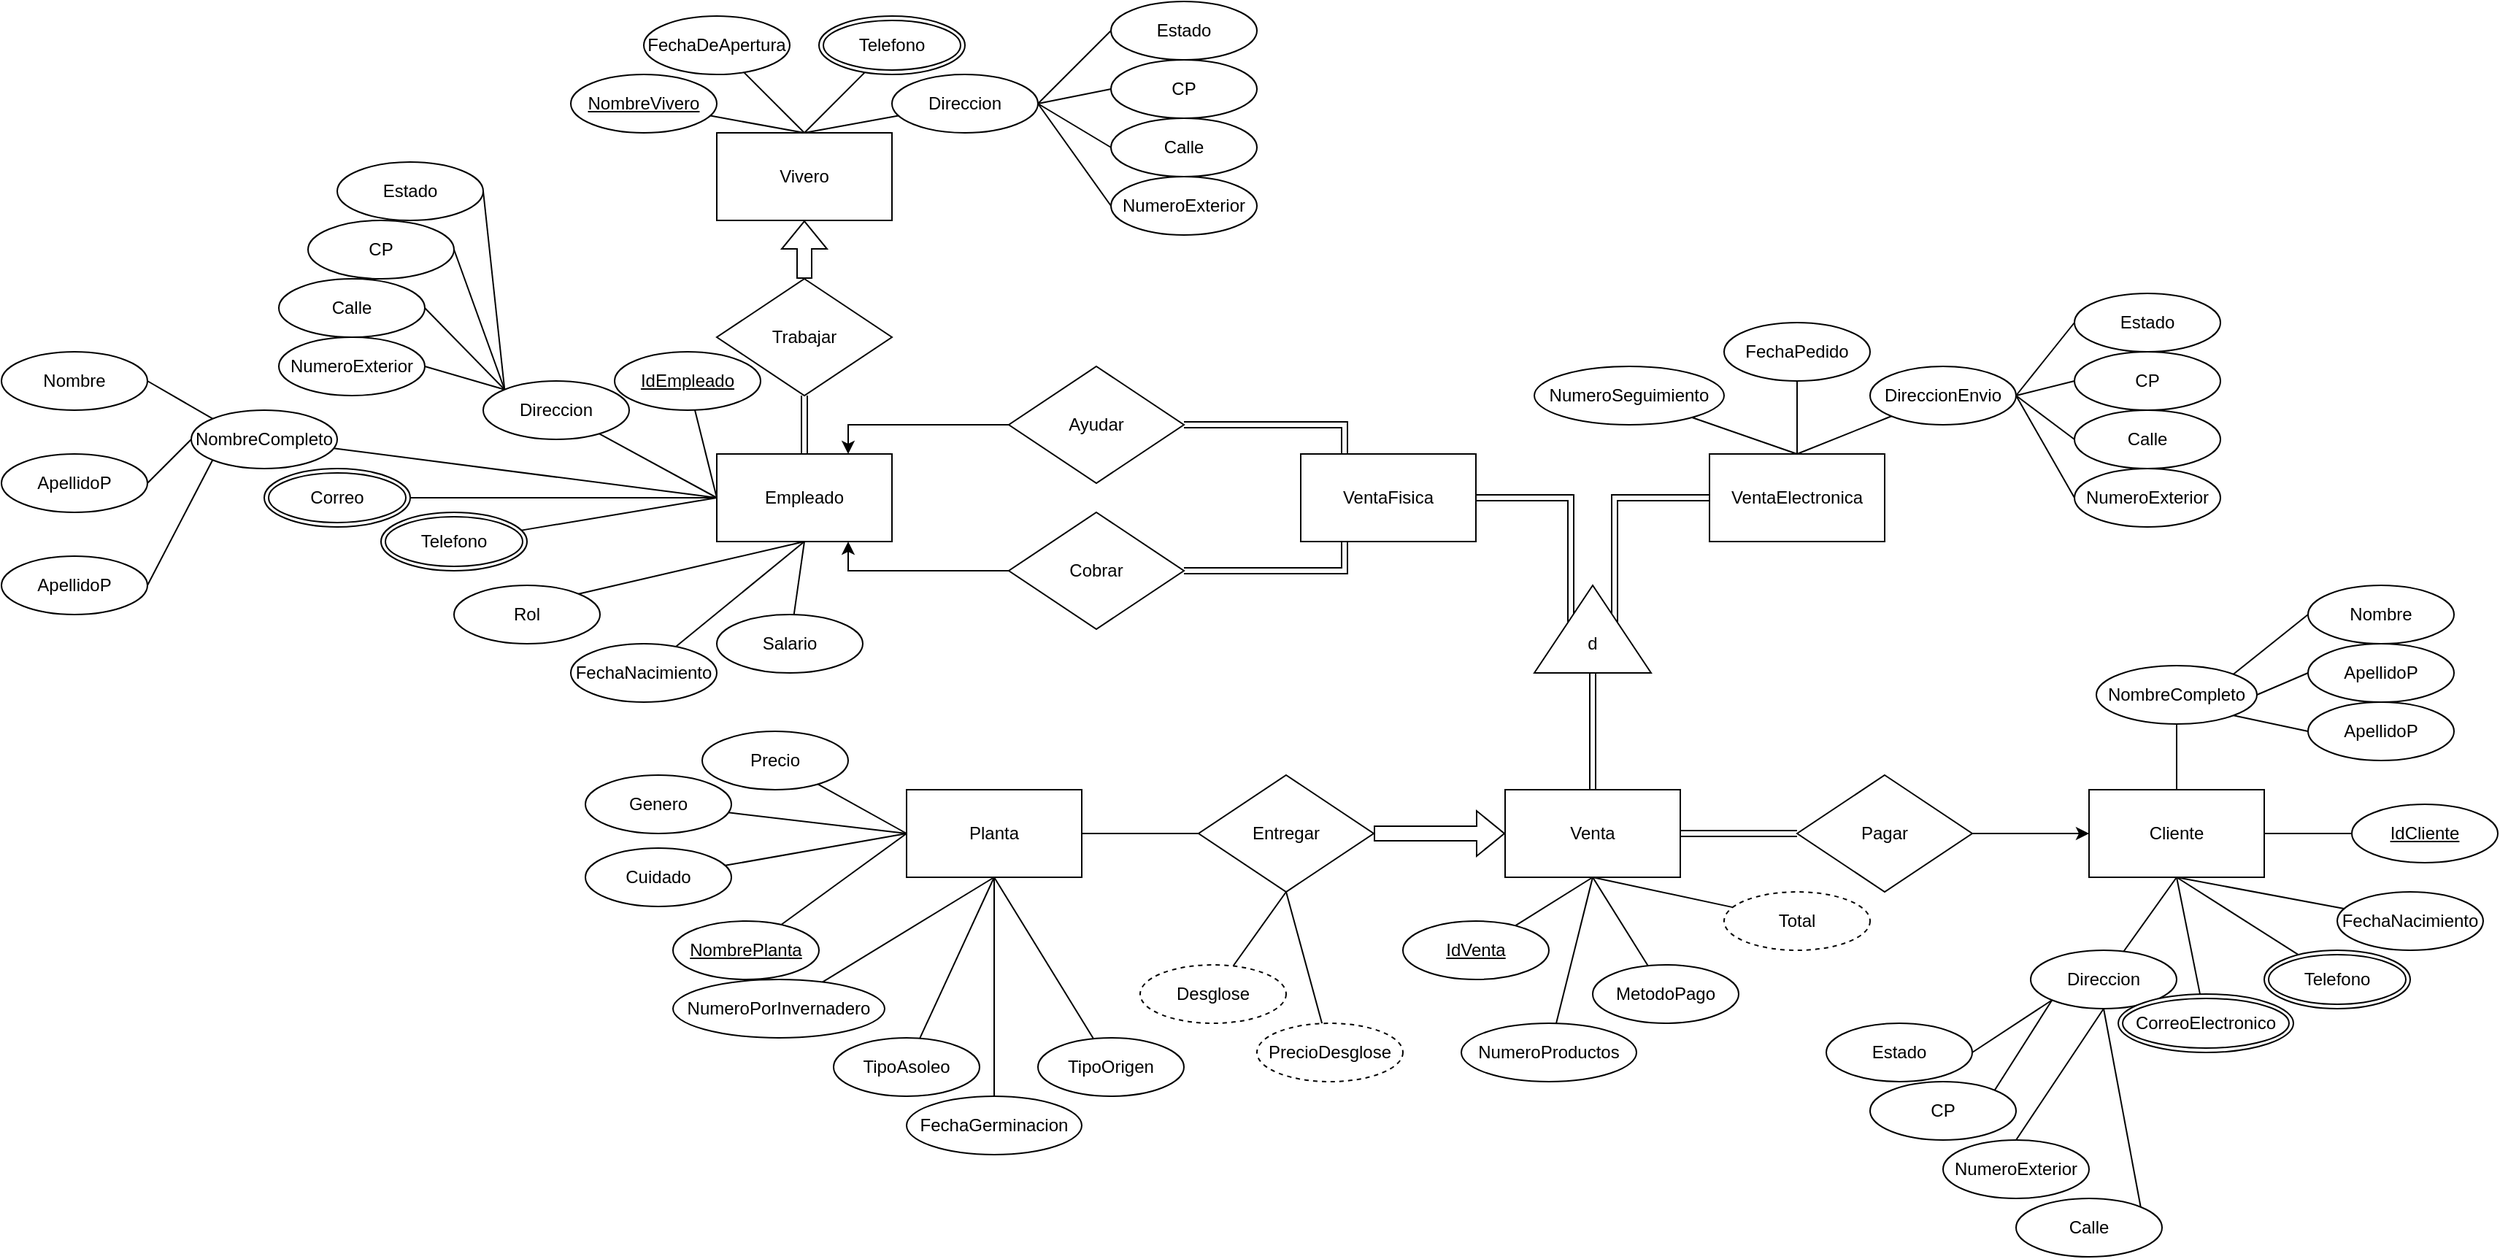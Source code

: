 <mxfile version="20.3.3" type="device"><diagram id="PAWokvjYQRrMhGEvwLzS" name="Page-1"><mxGraphModel dx="1718" dy="464" grid="1" gridSize="10" guides="1" tooltips="1" connect="1" arrows="1" fold="1" page="1" pageScale="1" pageWidth="850" pageHeight="1100" math="0" shadow="0"><root><mxCell id="0"/><mxCell id="1" parent="0"/><mxCell id="jXr9bNMaeDcsOHbZoLyL-4" style="edgeStyle=none;rounded=0;orthogonalLoop=1;jettySize=auto;html=1;exitX=0.5;exitY=0;exitDx=0;exitDy=0;endArrow=none;endFill=0;" parent="1" source="HXzUHWOaUseqrhneYn8q-1" target="jXr9bNMaeDcsOHbZoLyL-5" edge="1"><mxGeometry relative="1" as="geometry"><mxPoint x="430" y="70" as="targetPoint"/></mxGeometry></mxCell><mxCell id="jXr9bNMaeDcsOHbZoLyL-6" style="edgeStyle=none;rounded=0;orthogonalLoop=1;jettySize=auto;html=1;exitX=0.5;exitY=0;exitDx=0;exitDy=0;endArrow=none;endFill=0;" parent="1" source="HXzUHWOaUseqrhneYn8q-1" target="jXr9bNMaeDcsOHbZoLyL-7" edge="1"><mxGeometry relative="1" as="geometry"><mxPoint x="370" y="70" as="targetPoint"/></mxGeometry></mxCell><mxCell id="jXr9bNMaeDcsOHbZoLyL-8" style="edgeStyle=none;rounded=0;orthogonalLoop=1;jettySize=auto;html=1;exitX=0.5;exitY=0;exitDx=0;exitDy=0;endArrow=none;endFill=0;" parent="1" source="HXzUHWOaUseqrhneYn8q-1" target="jXr9bNMaeDcsOHbZoLyL-9" edge="1"><mxGeometry relative="1" as="geometry"><mxPoint x="270" y="90" as="targetPoint"/></mxGeometry></mxCell><mxCell id="jXr9bNMaeDcsOHbZoLyL-10" style="edgeStyle=none;rounded=0;orthogonalLoop=1;jettySize=auto;html=1;exitX=0.5;exitY=0;exitDx=0;exitDy=0;endArrow=none;endFill=0;" parent="1" source="HXzUHWOaUseqrhneYn8q-1" target="jXr9bNMaeDcsOHbZoLyL-11" edge="1"><mxGeometry relative="1" as="geometry"><mxPoint x="190" y="130" as="targetPoint"/></mxGeometry></mxCell><mxCell id="HXzUHWOaUseqrhneYn8q-1" value="Vivero" style="rounded=0;whiteSpace=wrap;html=1;" parent="1" vertex="1"><mxGeometry x="310" y="130" width="120" height="60" as="geometry"/></mxCell><mxCell id="HXzUHWOaUseqrhneYn8q-9" style="edgeStyle=orthogonalEdgeStyle;rounded=0;orthogonalLoop=1;jettySize=auto;html=1;exitX=0.5;exitY=0;exitDx=0;exitDy=0;entryX=0.5;entryY=1;entryDx=0;entryDy=0;shape=link;" parent="1" source="HXzUHWOaUseqrhneYn8q-2" target="HXzUHWOaUseqrhneYn8q-8" edge="1"><mxGeometry relative="1" as="geometry"/></mxCell><mxCell id="HXzUHWOaUseqrhneYn8q-16" style="edgeStyle=orthogonalEdgeStyle;rounded=0;orthogonalLoop=1;jettySize=auto;html=1;exitX=0.75;exitY=1;exitDx=0;exitDy=0;entryX=0;entryY=0.5;entryDx=0;entryDy=0;startArrow=classic;startFill=1;endArrow=none;endFill=0;" parent="1" source="HXzUHWOaUseqrhneYn8q-2" target="HXzUHWOaUseqrhneYn8q-12" edge="1"><mxGeometry relative="1" as="geometry"/></mxCell><mxCell id="HXzUHWOaUseqrhneYn8q-17" style="edgeStyle=orthogonalEdgeStyle;rounded=0;orthogonalLoop=1;jettySize=auto;html=1;exitX=0.75;exitY=0;exitDx=0;exitDy=0;startArrow=classic;startFill=1;endArrow=none;endFill=0;" parent="1" source="HXzUHWOaUseqrhneYn8q-2" target="HXzUHWOaUseqrhneYn8q-11" edge="1"><mxGeometry relative="1" as="geometry"/></mxCell><mxCell id="jXr9bNMaeDcsOHbZoLyL-13" style="edgeStyle=none;rounded=0;orthogonalLoop=1;jettySize=auto;html=1;exitX=0;exitY=0.5;exitDx=0;exitDy=0;endArrow=none;endFill=0;" parent="1" source="HXzUHWOaUseqrhneYn8q-2" target="jXr9bNMaeDcsOHbZoLyL-14" edge="1"><mxGeometry relative="1" as="geometry"><mxPoint x="230" y="350" as="targetPoint"/></mxGeometry></mxCell><mxCell id="jXr9bNMaeDcsOHbZoLyL-15" style="edgeStyle=none;rounded=0;orthogonalLoop=1;jettySize=auto;html=1;exitX=0;exitY=0.5;exitDx=0;exitDy=0;endArrow=none;endFill=0;" parent="1" source="HXzUHWOaUseqrhneYn8q-2" target="jXr9bNMaeDcsOHbZoLyL-16" edge="1"><mxGeometry relative="1" as="geometry"><mxPoint x="270" y="400" as="targetPoint"/></mxGeometry></mxCell><mxCell id="jXr9bNMaeDcsOHbZoLyL-17" style="edgeStyle=none;rounded=0;orthogonalLoop=1;jettySize=auto;html=1;exitX=0;exitY=0.5;exitDx=0;exitDy=0;endArrow=none;endFill=0;" parent="1" source="HXzUHWOaUseqrhneYn8q-2" target="jXr9bNMaeDcsOHbZoLyL-18" edge="1"><mxGeometry relative="1" as="geometry"><mxPoint x="210" y="400" as="targetPoint"/></mxGeometry></mxCell><mxCell id="jXr9bNMaeDcsOHbZoLyL-19" style="edgeStyle=none;rounded=0;orthogonalLoop=1;jettySize=auto;html=1;exitX=0;exitY=0.5;exitDx=0;exitDy=0;endArrow=none;endFill=0;" parent="1" source="HXzUHWOaUseqrhneYn8q-2" target="jXr9bNMaeDcsOHbZoLyL-20" edge="1"><mxGeometry relative="1" as="geometry"><mxPoint x="190" y="420" as="targetPoint"/></mxGeometry></mxCell><mxCell id="jXr9bNMaeDcsOHbZoLyL-21" style="edgeStyle=none;rounded=0;orthogonalLoop=1;jettySize=auto;html=1;exitX=0;exitY=0.5;exitDx=0;exitDy=0;endArrow=none;endFill=0;" parent="1" source="HXzUHWOaUseqrhneYn8q-2" target="jXr9bNMaeDcsOHbZoLyL-22" edge="1"><mxGeometry relative="1" as="geometry"><mxPoint x="240" y="450" as="targetPoint"/></mxGeometry></mxCell><mxCell id="jXr9bNMaeDcsOHbZoLyL-23" style="edgeStyle=none;rounded=0;orthogonalLoop=1;jettySize=auto;html=1;exitX=0.5;exitY=1;exitDx=0;exitDy=0;endArrow=none;endFill=0;" parent="1" source="HXzUHWOaUseqrhneYn8q-2" target="jXr9bNMaeDcsOHbZoLyL-24" edge="1"><mxGeometry relative="1" as="geometry"><mxPoint x="290" y="480" as="targetPoint"/></mxGeometry></mxCell><mxCell id="jXr9bNMaeDcsOHbZoLyL-25" style="edgeStyle=none;rounded=0;orthogonalLoop=1;jettySize=auto;html=1;exitX=0.5;exitY=1;exitDx=0;exitDy=0;endArrow=none;endFill=0;" parent="1" source="HXzUHWOaUseqrhneYn8q-2" target="jXr9bNMaeDcsOHbZoLyL-26" edge="1"><mxGeometry relative="1" as="geometry"><mxPoint x="280" y="470" as="targetPoint"/></mxGeometry></mxCell><mxCell id="jXr9bNMaeDcsOHbZoLyL-28" style="edgeStyle=none;rounded=0;orthogonalLoop=1;jettySize=auto;html=1;exitX=0.5;exitY=1;exitDx=0;exitDy=0;entryX=1;entryY=0;entryDx=0;entryDy=0;endArrow=none;endFill=0;" parent="1" source="HXzUHWOaUseqrhneYn8q-2" target="jXr9bNMaeDcsOHbZoLyL-27" edge="1"><mxGeometry relative="1" as="geometry"/></mxCell><mxCell id="HXzUHWOaUseqrhneYn8q-2" value="Empleado" style="rounded=0;whiteSpace=wrap;html=1;" parent="1" vertex="1"><mxGeometry x="310" y="350" width="120" height="60" as="geometry"/></mxCell><mxCell id="HXzUHWOaUseqrhneYn8q-29" style="edgeStyle=orthogonalEdgeStyle;shape=link;rounded=0;orthogonalLoop=1;jettySize=auto;html=1;exitX=1;exitY=0.5;exitDx=0;exitDy=0;startArrow=none;startFill=0;endArrow=block;endFill=0;" parent="1" source="HXzUHWOaUseqrhneYn8q-3" target="HXzUHWOaUseqrhneYn8q-26" edge="1"><mxGeometry relative="1" as="geometry"/></mxCell><mxCell id="UWaXf21tkSa3VAX0jnug-17" style="edgeStyle=none;rounded=0;orthogonalLoop=1;jettySize=auto;html=1;exitX=0.5;exitY=1;exitDx=0;exitDy=0;endArrow=none;endFill=0;" parent="1" source="HXzUHWOaUseqrhneYn8q-3" target="UWaXf21tkSa3VAX0jnug-18" edge="1"><mxGeometry relative="1" as="geometry"><mxPoint x="910" y="720" as="targetPoint"/></mxGeometry></mxCell><mxCell id="UWaXf21tkSa3VAX0jnug-19" style="edgeStyle=none;rounded=0;orthogonalLoop=1;jettySize=auto;html=1;exitX=0.5;exitY=1;exitDx=0;exitDy=0;endArrow=none;endFill=0;" parent="1" source="HXzUHWOaUseqrhneYn8q-3" target="UWaXf21tkSa3VAX0jnug-20" edge="1"><mxGeometry relative="1" as="geometry"><mxPoint x="910" y="680" as="targetPoint"/></mxGeometry></mxCell><mxCell id="UWaXf21tkSa3VAX0jnug-31" style="edgeStyle=none;rounded=0;orthogonalLoop=1;jettySize=auto;html=1;exitX=0.5;exitY=1;exitDx=0;exitDy=0;endArrow=none;endFill=0;" parent="1" source="HXzUHWOaUseqrhneYn8q-25" target="UWaXf21tkSa3VAX0jnug-32" edge="1"><mxGeometry relative="1" as="geometry"><mxPoint x="990" y="720" as="targetPoint"/></mxGeometry></mxCell><mxCell id="UWaXf21tkSa3VAX0jnug-33" style="edgeStyle=none;rounded=0;orthogonalLoop=1;jettySize=auto;html=1;exitX=0.5;exitY=1;exitDx=0;exitDy=0;endArrow=none;endFill=0;" parent="1" source="HXzUHWOaUseqrhneYn8q-25" target="UWaXf21tkSa3VAX0jnug-34" edge="1"><mxGeometry relative="1" as="geometry"><mxPoint x="980" y="740" as="targetPoint"/></mxGeometry></mxCell><mxCell id="UWaXf21tkSa3VAX0jnug-36" style="edgeStyle=none;rounded=0;orthogonalLoop=1;jettySize=auto;html=1;exitX=0.5;exitY=1;exitDx=0;exitDy=0;endArrow=none;endFill=0;" parent="1" source="HXzUHWOaUseqrhneYn8q-3" target="UWaXf21tkSa3VAX0jnug-39" edge="1"><mxGeometry relative="1" as="geometry"><mxPoint x="1030" y="680" as="targetPoint"/></mxGeometry></mxCell><mxCell id="UWaXf21tkSa3VAX0jnug-41" style="edgeStyle=none;rounded=0;orthogonalLoop=1;jettySize=auto;html=1;exitX=0.5;exitY=1;exitDx=0;exitDy=0;endArrow=none;endFill=0;" parent="1" source="HXzUHWOaUseqrhneYn8q-3" target="UWaXf21tkSa3VAX0jnug-42" edge="1"><mxGeometry relative="1" as="geometry"><mxPoint x="930" y="730" as="targetPoint"/></mxGeometry></mxCell><mxCell id="HXzUHWOaUseqrhneYn8q-3" value="Venta" style="rounded=0;whiteSpace=wrap;html=1;" parent="1" vertex="1"><mxGeometry x="850" y="580" width="120" height="60" as="geometry"/></mxCell><mxCell id="HXzUHWOaUseqrhneYn8q-4" value="VentaFisica" style="rounded=0;whiteSpace=wrap;html=1;" parent="1" vertex="1"><mxGeometry x="710" y="350" width="120" height="60" as="geometry"/></mxCell><mxCell id="UWaXf21tkSa3VAX0jnug-45" style="edgeStyle=none;rounded=0;orthogonalLoop=1;jettySize=auto;html=1;exitX=0.5;exitY=0;exitDx=0;exitDy=0;endArrow=none;endFill=0;" parent="1" source="HXzUHWOaUseqrhneYn8q-5" target="UWaXf21tkSa3VAX0jnug-46" edge="1"><mxGeometry relative="1" as="geometry"><mxPoint x="1050" y="280" as="targetPoint"/></mxGeometry></mxCell><mxCell id="UWaXf21tkSa3VAX0jnug-47" style="edgeStyle=none;rounded=0;orthogonalLoop=1;jettySize=auto;html=1;exitX=0.5;exitY=0;exitDx=0;exitDy=0;endArrow=none;endFill=0;" parent="1" source="HXzUHWOaUseqrhneYn8q-5" target="UWaXf21tkSa3VAX0jnug-48" edge="1"><mxGeometry relative="1" as="geometry"><mxPoint x="1050" y="310" as="targetPoint"/></mxGeometry></mxCell><mxCell id="UWaXf21tkSa3VAX0jnug-49" style="edgeStyle=none;rounded=0;orthogonalLoop=1;jettySize=auto;html=1;exitX=0.5;exitY=0;exitDx=0;exitDy=0;endArrow=none;endFill=0;" parent="1" source="HXzUHWOaUseqrhneYn8q-5" target="UWaXf21tkSa3VAX0jnug-50" edge="1"><mxGeometry relative="1" as="geometry"><mxPoint x="980" y="320" as="targetPoint"/></mxGeometry></mxCell><mxCell id="HXzUHWOaUseqrhneYn8q-5" value="VentaElectronica" style="rounded=0;whiteSpace=wrap;html=1;" parent="1" vertex="1"><mxGeometry x="990" y="350" width="120" height="60" as="geometry"/></mxCell><mxCell id="UWaXf21tkSa3VAX0jnug-21" style="edgeStyle=none;rounded=0;orthogonalLoop=1;jettySize=auto;html=1;exitX=0.5;exitY=1;exitDx=0;exitDy=0;endArrow=none;endFill=0;" parent="1" source="HXzUHWOaUseqrhneYn8q-6" target="UWaXf21tkSa3VAX0jnug-22" edge="1"><mxGeometry relative="1" as="geometry"><mxPoint x="1310" y="680" as="targetPoint"/></mxGeometry></mxCell><mxCell id="UWaXf21tkSa3VAX0jnug-23" style="edgeStyle=none;rounded=0;orthogonalLoop=1;jettySize=auto;html=1;exitX=0.5;exitY=1;exitDx=0;exitDy=0;endArrow=none;endFill=0;" parent="1" source="HXzUHWOaUseqrhneYn8q-6" target="UWaXf21tkSa3VAX0jnug-24" edge="1"><mxGeometry relative="1" as="geometry"><mxPoint x="1310" y="700" as="targetPoint"/></mxGeometry></mxCell><mxCell id="UWaXf21tkSa3VAX0jnug-25" style="edgeStyle=none;rounded=0;orthogonalLoop=1;jettySize=auto;html=1;exitX=0.5;exitY=1;exitDx=0;exitDy=0;endArrow=none;endFill=0;" parent="1" source="HXzUHWOaUseqrhneYn8q-6" target="UWaXf21tkSa3VAX0jnug-26" edge="1"><mxGeometry relative="1" as="geometry"><mxPoint x="1360" y="710" as="targetPoint"/></mxGeometry></mxCell><mxCell id="UWaXf21tkSa3VAX0jnug-27" style="edgeStyle=none;rounded=0;orthogonalLoop=1;jettySize=auto;html=1;exitX=0.5;exitY=1;exitDx=0;exitDy=0;endArrow=none;endFill=0;" parent="1" source="HXzUHWOaUseqrhneYn8q-6" target="UWaXf21tkSa3VAX0jnug-28" edge="1"><mxGeometry relative="1" as="geometry"><mxPoint x="1400" y="680" as="targetPoint"/></mxGeometry></mxCell><mxCell id="UWaXf21tkSa3VAX0jnug-29" style="edgeStyle=none;rounded=0;orthogonalLoop=1;jettySize=auto;html=1;exitX=0.5;exitY=1;exitDx=0;exitDy=0;endArrow=none;endFill=0;" parent="1" source="HXzUHWOaUseqrhneYn8q-6" target="UWaXf21tkSa3VAX0jnug-30" edge="1"><mxGeometry relative="1" as="geometry"><mxPoint x="1450" y="660" as="targetPoint"/></mxGeometry></mxCell><mxCell id="UWaXf21tkSa3VAX0jnug-52" style="edgeStyle=none;rounded=0;orthogonalLoop=1;jettySize=auto;html=1;exitX=1;exitY=0.5;exitDx=0;exitDy=0;endArrow=none;endFill=0;" parent="1" source="HXzUHWOaUseqrhneYn8q-6" target="UWaXf21tkSa3VAX0jnug-53" edge="1"><mxGeometry relative="1" as="geometry"><mxPoint x="1480" y="610" as="targetPoint"/></mxGeometry></mxCell><mxCell id="HXzUHWOaUseqrhneYn8q-6" value="Cliente" style="rounded=0;whiteSpace=wrap;html=1;" parent="1" vertex="1"><mxGeometry x="1250" y="580" width="120" height="60" as="geometry"/></mxCell><mxCell id="HXzUHWOaUseqrhneYn8q-27" style="edgeStyle=orthogonalEdgeStyle;rounded=0;orthogonalLoop=1;jettySize=auto;html=1;exitX=1;exitY=0.5;exitDx=0;exitDy=0;entryX=0;entryY=0.5;entryDx=0;entryDy=0;startArrow=none;startFill=0;endArrow=none;endFill=0;" parent="1" source="HXzUHWOaUseqrhneYn8q-7" target="HXzUHWOaUseqrhneYn8q-25" edge="1"><mxGeometry relative="1" as="geometry"/></mxCell><mxCell id="jXr9bNMaeDcsOHbZoLyL-29" style="edgeStyle=none;rounded=0;orthogonalLoop=1;jettySize=auto;html=1;exitX=0;exitY=0.5;exitDx=0;exitDy=0;endArrow=none;endFill=0;" parent="1" source="HXzUHWOaUseqrhneYn8q-7" target="jXr9bNMaeDcsOHbZoLyL-30" edge="1"><mxGeometry relative="1" as="geometry"><mxPoint x="310" y="610.069" as="targetPoint"/></mxGeometry></mxCell><mxCell id="jXr9bNMaeDcsOHbZoLyL-31" style="edgeStyle=none;rounded=0;orthogonalLoop=1;jettySize=auto;html=1;exitX=0;exitY=0.5;exitDx=0;exitDy=0;endArrow=none;endFill=0;" parent="1" source="HXzUHWOaUseqrhneYn8q-7" target="jXr9bNMaeDcsOHbZoLyL-32" edge="1"><mxGeometry relative="1" as="geometry"><mxPoint x="290" y="600" as="targetPoint"/></mxGeometry></mxCell><mxCell id="jXr9bNMaeDcsOHbZoLyL-35" style="edgeStyle=none;rounded=0;orthogonalLoop=1;jettySize=auto;html=1;exitX=0;exitY=0.5;exitDx=0;exitDy=0;endArrow=none;endFill=0;" parent="1" source="HXzUHWOaUseqrhneYn8q-7" target="jXr9bNMaeDcsOHbZoLyL-36" edge="1"><mxGeometry relative="1" as="geometry"><mxPoint x="260" y="660" as="targetPoint"/></mxGeometry></mxCell><mxCell id="jXr9bNMaeDcsOHbZoLyL-37" style="edgeStyle=none;rounded=0;orthogonalLoop=1;jettySize=auto;html=1;exitX=0;exitY=0.5;exitDx=0;exitDy=0;endArrow=none;endFill=0;" parent="1" source="HXzUHWOaUseqrhneYn8q-7" target="jXr9bNMaeDcsOHbZoLyL-38" edge="1"><mxGeometry relative="1" as="geometry"><mxPoint x="330" y="670" as="targetPoint"/></mxGeometry></mxCell><mxCell id="UWaXf21tkSa3VAX0jnug-3" style="edgeStyle=none;rounded=0;orthogonalLoop=1;jettySize=auto;html=1;exitX=0.5;exitY=1;exitDx=0;exitDy=0;endArrow=none;endFill=0;" parent="1" source="HXzUHWOaUseqrhneYn8q-7" target="UWaXf21tkSa3VAX0jnug-4" edge="1"><mxGeometry relative="1" as="geometry"><mxPoint x="390" y="710" as="targetPoint"/></mxGeometry></mxCell><mxCell id="UWaXf21tkSa3VAX0jnug-5" style="edgeStyle=none;rounded=0;orthogonalLoop=1;jettySize=auto;html=1;exitX=0.5;exitY=1;exitDx=0;exitDy=0;endArrow=none;endFill=0;" parent="1" source="HXzUHWOaUseqrhneYn8q-7" target="UWaXf21tkSa3VAX0jnug-6" edge="1"><mxGeometry relative="1" as="geometry"><mxPoint x="440" y="740" as="targetPoint"/></mxGeometry></mxCell><mxCell id="UWaXf21tkSa3VAX0jnug-7" style="edgeStyle=none;rounded=0;orthogonalLoop=1;jettySize=auto;html=1;exitX=0.5;exitY=1;exitDx=0;exitDy=0;endArrow=none;endFill=0;" parent="1" source="HXzUHWOaUseqrhneYn8q-7" target="UWaXf21tkSa3VAX0jnug-8" edge="1"><mxGeometry relative="1" as="geometry"><mxPoint x="540" y="780" as="targetPoint"/></mxGeometry></mxCell><mxCell id="UWaXf21tkSa3VAX0jnug-9" style="edgeStyle=none;rounded=0;orthogonalLoop=1;jettySize=auto;html=1;exitX=0.5;exitY=1;exitDx=0;exitDy=0;endArrow=none;endFill=0;" parent="1" source="HXzUHWOaUseqrhneYn8q-7" target="UWaXf21tkSa3VAX0jnug-10" edge="1"><mxGeometry relative="1" as="geometry"><mxPoint x="590" y="760" as="targetPoint"/></mxGeometry></mxCell><mxCell id="HXzUHWOaUseqrhneYn8q-7" value="Planta" style="rounded=0;whiteSpace=wrap;html=1;" parent="1" vertex="1"><mxGeometry x="440" y="580" width="120" height="60" as="geometry"/></mxCell><mxCell id="HXzUHWOaUseqrhneYn8q-10" style="edgeStyle=orthogonalEdgeStyle;rounded=0;orthogonalLoop=1;jettySize=auto;html=1;exitX=0.5;exitY=0;exitDx=0;exitDy=0;entryX=0.5;entryY=1;entryDx=0;entryDy=0;shape=flexArrow;" parent="1" source="HXzUHWOaUseqrhneYn8q-8" target="HXzUHWOaUseqrhneYn8q-1" edge="1"><mxGeometry relative="1" as="geometry"/></mxCell><mxCell id="HXzUHWOaUseqrhneYn8q-8" value="Trabajar" style="rhombus;whiteSpace=wrap;html=1;" parent="1" vertex="1"><mxGeometry x="310" y="230" width="120" height="80" as="geometry"/></mxCell><mxCell id="HXzUHWOaUseqrhneYn8q-19" style="edgeStyle=orthogonalEdgeStyle;rounded=0;orthogonalLoop=1;jettySize=auto;html=1;exitX=1;exitY=0.5;exitDx=0;exitDy=0;entryX=0.25;entryY=0;entryDx=0;entryDy=0;shape=link;" parent="1" source="HXzUHWOaUseqrhneYn8q-11" target="HXzUHWOaUseqrhneYn8q-4" edge="1"><mxGeometry relative="1" as="geometry"/></mxCell><mxCell id="HXzUHWOaUseqrhneYn8q-11" value="Ayudar" style="rhombus;whiteSpace=wrap;html=1;" parent="1" vertex="1"><mxGeometry x="510" y="290" width="120" height="80" as="geometry"/></mxCell><mxCell id="HXzUHWOaUseqrhneYn8q-20" style="edgeStyle=orthogonalEdgeStyle;rounded=0;orthogonalLoop=1;jettySize=auto;html=1;exitX=1;exitY=0.5;exitDx=0;exitDy=0;entryX=0.25;entryY=1;entryDx=0;entryDy=0;shape=link;" parent="1" source="HXzUHWOaUseqrhneYn8q-12" target="HXzUHWOaUseqrhneYn8q-4" edge="1"><mxGeometry relative="1" as="geometry"/></mxCell><mxCell id="HXzUHWOaUseqrhneYn8q-12" value="Cobrar" style="rhombus;whiteSpace=wrap;html=1;" parent="1" vertex="1"><mxGeometry x="510" y="390" width="120" height="80" as="geometry"/></mxCell><mxCell id="HXzUHWOaUseqrhneYn8q-22" style="edgeStyle=orthogonalEdgeStyle;shape=link;rounded=0;orthogonalLoop=1;jettySize=auto;html=1;exitX=0.75;exitY=0;exitDx=0;exitDy=0;entryX=0;entryY=0.5;entryDx=0;entryDy=0;startArrow=classic;startFill=1;endArrow=none;endFill=0;" parent="1" source="jXr9bNMaeDcsOHbZoLyL-3" target="HXzUHWOaUseqrhneYn8q-5" edge="1"><mxGeometry relative="1" as="geometry"/></mxCell><mxCell id="HXzUHWOaUseqrhneYn8q-23" style="edgeStyle=orthogonalEdgeStyle;shape=link;rounded=0;orthogonalLoop=1;jettySize=auto;html=1;exitX=0.25;exitY=0;exitDx=0;exitDy=0;entryX=1;entryY=0.5;entryDx=0;entryDy=0;startArrow=classic;startFill=1;endArrow=none;endFill=0;" parent="1" source="jXr9bNMaeDcsOHbZoLyL-3" target="HXzUHWOaUseqrhneYn8q-4" edge="1"><mxGeometry relative="1" as="geometry"/></mxCell><mxCell id="HXzUHWOaUseqrhneYn8q-24" style="edgeStyle=orthogonalEdgeStyle;shape=link;rounded=0;orthogonalLoop=1;jettySize=auto;html=1;exitX=0;exitY=0.5;exitDx=0;exitDy=0;entryX=0.5;entryY=0;entryDx=0;entryDy=0;startArrow=classic;startFill=1;endArrow=none;endFill=0;" parent="1" source="HXzUHWOaUseqrhneYn8q-21" target="HXzUHWOaUseqrhneYn8q-3" edge="1"><mxGeometry relative="1" as="geometry"><Array as="points"/></mxGeometry></mxCell><mxCell id="HXzUHWOaUseqrhneYn8q-21" value="" style="triangle;whiteSpace=wrap;html=1;rotation=-90;direction=east;" parent="1" vertex="1"><mxGeometry x="880" y="430" width="60" height="80" as="geometry"/></mxCell><mxCell id="HXzUHWOaUseqrhneYn8q-28" style="edgeStyle=orthogonalEdgeStyle;rounded=0;orthogonalLoop=1;jettySize=auto;html=1;exitX=1;exitY=0.5;exitDx=0;exitDy=0;entryX=0;entryY=0.5;entryDx=0;entryDy=0;startArrow=none;startFill=0;endArrow=block;endFill=0;shape=flexArrow;" parent="1" source="HXzUHWOaUseqrhneYn8q-25" target="HXzUHWOaUseqrhneYn8q-3" edge="1"><mxGeometry relative="1" as="geometry"/></mxCell><mxCell id="HXzUHWOaUseqrhneYn8q-25" value="Entregar" style="rhombus;whiteSpace=wrap;html=1;" parent="1" vertex="1"><mxGeometry x="640" y="570" width="120" height="80" as="geometry"/></mxCell><mxCell id="HXzUHWOaUseqrhneYn8q-30" style="edgeStyle=orthogonalEdgeStyle;rounded=0;orthogonalLoop=1;jettySize=auto;html=1;exitX=1;exitY=0.5;exitDx=0;exitDy=0;entryX=0;entryY=0.5;entryDx=0;entryDy=0;startArrow=none;startFill=0;endArrow=classic;endFill=1;" parent="1" source="HXzUHWOaUseqrhneYn8q-26" target="HXzUHWOaUseqrhneYn8q-6" edge="1"><mxGeometry relative="1" as="geometry"/></mxCell><mxCell id="HXzUHWOaUseqrhneYn8q-26" value="Pagar" style="rhombus;whiteSpace=wrap;html=1;" parent="1" vertex="1"><mxGeometry x="1050" y="570" width="120" height="80" as="geometry"/></mxCell><mxCell id="jXr9bNMaeDcsOHbZoLyL-3" value="d" style="text;html=1;strokeColor=none;fillColor=none;align=center;verticalAlign=middle;whiteSpace=wrap;rounded=0;rotation=0;" parent="1" vertex="1"><mxGeometry x="880" y="465" width="60" height="30" as="geometry"/></mxCell><mxCell id="ogqpcEeS3r_7oJPJ5DUC-10" style="edgeStyle=none;rounded=0;orthogonalLoop=1;jettySize=auto;html=1;exitX=1;exitY=0.5;exitDx=0;exitDy=0;entryX=0;entryY=0.5;entryDx=0;entryDy=0;endArrow=none;endFill=0;" edge="1" parent="1" source="jXr9bNMaeDcsOHbZoLyL-5" target="ogqpcEeS3r_7oJPJ5DUC-2"><mxGeometry relative="1" as="geometry"/></mxCell><mxCell id="ogqpcEeS3r_7oJPJ5DUC-11" style="edgeStyle=none;rounded=0;orthogonalLoop=1;jettySize=auto;html=1;exitX=1;exitY=0.5;exitDx=0;exitDy=0;entryX=0;entryY=0.5;entryDx=0;entryDy=0;endArrow=none;endFill=0;" edge="1" parent="1" source="jXr9bNMaeDcsOHbZoLyL-5" target="ogqpcEeS3r_7oJPJ5DUC-3"><mxGeometry relative="1" as="geometry"/></mxCell><mxCell id="ogqpcEeS3r_7oJPJ5DUC-12" style="edgeStyle=none;rounded=0;orthogonalLoop=1;jettySize=auto;html=1;exitX=1;exitY=0.5;exitDx=0;exitDy=0;entryX=0;entryY=0.5;entryDx=0;entryDy=0;endArrow=none;endFill=0;" edge="1" parent="1" source="jXr9bNMaeDcsOHbZoLyL-5" target="ogqpcEeS3r_7oJPJ5DUC-4"><mxGeometry relative="1" as="geometry"/></mxCell><mxCell id="jXr9bNMaeDcsOHbZoLyL-5" value="Direccion" style="ellipse;whiteSpace=wrap;html=1;align=center;" parent="1" vertex="1"><mxGeometry x="430" y="90" width="100" height="40" as="geometry"/></mxCell><mxCell id="jXr9bNMaeDcsOHbZoLyL-7" value="Telefono" style="ellipse;shape=doubleEllipse;margin=3;whiteSpace=wrap;html=1;align=center;" parent="1" vertex="1"><mxGeometry x="380" y="50" width="100" height="40" as="geometry"/></mxCell><mxCell id="jXr9bNMaeDcsOHbZoLyL-9" value="FechaDeApertura" style="ellipse;whiteSpace=wrap;html=1;align=center;" parent="1" vertex="1"><mxGeometry x="260" y="50" width="100" height="40" as="geometry"/></mxCell><mxCell id="jXr9bNMaeDcsOHbZoLyL-11" value="NombreVivero" style="ellipse;whiteSpace=wrap;html=1;align=center;fontStyle=4;" parent="1" vertex="1"><mxGeometry x="210" y="90" width="100" height="40" as="geometry"/></mxCell><mxCell id="jXr9bNMaeDcsOHbZoLyL-14" value="IdEmpleado" style="ellipse;whiteSpace=wrap;html=1;align=center;fontStyle=4;" parent="1" vertex="1"><mxGeometry x="240" y="280" width="100" height="40" as="geometry"/></mxCell><mxCell id="ogqpcEeS3r_7oJPJ5DUC-22" style="edgeStyle=none;rounded=0;orthogonalLoop=1;jettySize=auto;html=1;exitX=0;exitY=0;exitDx=0;exitDy=0;entryX=1;entryY=0.5;entryDx=0;entryDy=0;endArrow=none;endFill=0;" edge="1" parent="1" source="jXr9bNMaeDcsOHbZoLyL-16" target="ogqpcEeS3r_7oJPJ5DUC-9"><mxGeometry relative="1" as="geometry"/></mxCell><mxCell id="jXr9bNMaeDcsOHbZoLyL-16" value="Direccion" style="ellipse;whiteSpace=wrap;html=1;align=center;" parent="1" vertex="1"><mxGeometry x="150" y="300" width="100" height="40" as="geometry"/></mxCell><mxCell id="ogqpcEeS3r_7oJPJ5DUC-39" style="edgeStyle=none;rounded=0;orthogonalLoop=1;jettySize=auto;html=1;exitX=0;exitY=0;exitDx=0;exitDy=0;entryX=1;entryY=0.5;entryDx=0;entryDy=0;endArrow=none;endFill=0;" edge="1" parent="1" source="jXr9bNMaeDcsOHbZoLyL-18" target="ogqpcEeS3r_7oJPJ5DUC-36"><mxGeometry relative="1" as="geometry"/></mxCell><mxCell id="jXr9bNMaeDcsOHbZoLyL-18" value="NombreCompleto" style="ellipse;whiteSpace=wrap;html=1;align=center;" parent="1" vertex="1"><mxGeometry x="-50" y="320" width="100" height="40" as="geometry"/></mxCell><mxCell id="jXr9bNMaeDcsOHbZoLyL-20" value="Correo" style="ellipse;shape=doubleEllipse;margin=3;whiteSpace=wrap;html=1;align=center;" parent="1" vertex="1"><mxGeometry y="360" width="100" height="40" as="geometry"/></mxCell><mxCell id="jXr9bNMaeDcsOHbZoLyL-22" value="Telefono" style="ellipse;shape=doubleEllipse;margin=3;whiteSpace=wrap;html=1;align=center;" parent="1" vertex="1"><mxGeometry x="80" y="390" width="100" height="40" as="geometry"/></mxCell><mxCell id="jXr9bNMaeDcsOHbZoLyL-24" value="FechaNacimiento" style="ellipse;whiteSpace=wrap;html=1;align=center;" parent="1" vertex="1"><mxGeometry x="210" y="480" width="100" height="40" as="geometry"/></mxCell><mxCell id="jXr9bNMaeDcsOHbZoLyL-26" value="Salario" style="ellipse;whiteSpace=wrap;html=1;align=center;" parent="1" vertex="1"><mxGeometry x="310" y="460" width="100" height="40" as="geometry"/></mxCell><mxCell id="jXr9bNMaeDcsOHbZoLyL-27" value="Rol" style="ellipse;whiteSpace=wrap;html=1;align=center;" parent="1" vertex="1"><mxGeometry x="130" y="440" width="100" height="40" as="geometry"/></mxCell><mxCell id="jXr9bNMaeDcsOHbZoLyL-30" value="Precio" style="ellipse;whiteSpace=wrap;html=1;align=center;" parent="1" vertex="1"><mxGeometry x="300" y="539.999" width="100" height="40" as="geometry"/></mxCell><mxCell id="jXr9bNMaeDcsOHbZoLyL-32" value="Genero" style="ellipse;whiteSpace=wrap;html=1;align=center;" parent="1" vertex="1"><mxGeometry x="220" y="570" width="100" height="40" as="geometry"/></mxCell><mxCell id="jXr9bNMaeDcsOHbZoLyL-36" value="Cuidado" style="ellipse;whiteSpace=wrap;html=1;align=center;" parent="1" vertex="1"><mxGeometry x="220" y="620" width="100" height="40" as="geometry"/></mxCell><mxCell id="jXr9bNMaeDcsOHbZoLyL-38" value="NombrePlanta" style="ellipse;whiteSpace=wrap;html=1;align=center;fontStyle=4;" parent="1" vertex="1"><mxGeometry x="280" y="670" width="100" height="40" as="geometry"/></mxCell><mxCell id="UWaXf21tkSa3VAX0jnug-4" value="NumeroPorInvernadero" style="ellipse;whiteSpace=wrap;html=1;align=center;" parent="1" vertex="1"><mxGeometry x="280" y="710" width="145" height="40" as="geometry"/></mxCell><mxCell id="UWaXf21tkSa3VAX0jnug-6" value="TipoAsoleo" style="ellipse;whiteSpace=wrap;html=1;align=center;" parent="1" vertex="1"><mxGeometry x="390" y="750" width="100" height="40" as="geometry"/></mxCell><mxCell id="UWaXf21tkSa3VAX0jnug-8" value="FechaGerminacion" style="ellipse;whiteSpace=wrap;html=1;align=center;" parent="1" vertex="1"><mxGeometry x="440" y="790" width="120" height="40" as="geometry"/></mxCell><mxCell id="UWaXf21tkSa3VAX0jnug-10" value="TipoOrigen" style="ellipse;whiteSpace=wrap;html=1;align=center;" parent="1" vertex="1"><mxGeometry x="530" y="750" width="100" height="40" as="geometry"/></mxCell><mxCell id="UWaXf21tkSa3VAX0jnug-18" value="IdVenta" style="ellipse;whiteSpace=wrap;html=1;align=center;fontStyle=4;" parent="1" vertex="1"><mxGeometry x="780" y="670" width="100" height="40" as="geometry"/></mxCell><mxCell id="UWaXf21tkSa3VAX0jnug-20" value="NumeroProductos" style="ellipse;whiteSpace=wrap;html=1;align=center;" parent="1" vertex="1"><mxGeometry x="820" y="740" width="120" height="40" as="geometry"/></mxCell><mxCell id="ogqpcEeS3r_7oJPJ5DUC-45" style="edgeStyle=none;rounded=0;orthogonalLoop=1;jettySize=auto;html=1;exitX=1;exitY=0;exitDx=0;exitDy=0;entryX=0;entryY=0.5;entryDx=0;entryDy=0;endArrow=none;endFill=0;" edge="1" parent="1" source="UWaXf21tkSa3VAX0jnug-22" target="ogqpcEeS3r_7oJPJ5DUC-42"><mxGeometry relative="1" as="geometry"/></mxCell><mxCell id="ogqpcEeS3r_7oJPJ5DUC-46" style="edgeStyle=none;rounded=0;orthogonalLoop=1;jettySize=auto;html=1;exitX=1;exitY=1;exitDx=0;exitDy=0;entryX=0;entryY=0.5;entryDx=0;entryDy=0;endArrow=none;endFill=0;" edge="1" parent="1" source="UWaXf21tkSa3VAX0jnug-22" target="ogqpcEeS3r_7oJPJ5DUC-44"><mxGeometry relative="1" as="geometry"/></mxCell><mxCell id="ogqpcEeS3r_7oJPJ5DUC-47" style="edgeStyle=none;rounded=0;orthogonalLoop=1;jettySize=auto;html=1;exitX=1;exitY=0.5;exitDx=0;exitDy=0;entryX=0;entryY=0.5;entryDx=0;entryDy=0;endArrow=none;endFill=0;" edge="1" parent="1" source="UWaXf21tkSa3VAX0jnug-22" target="ogqpcEeS3r_7oJPJ5DUC-43"><mxGeometry relative="1" as="geometry"/></mxCell><mxCell id="UWaXf21tkSa3VAX0jnug-22" value="NombreCompleto" style="ellipse;whiteSpace=wrap;html=1;align=center;" parent="1" vertex="1"><mxGeometry x="1255" y="495" width="110" height="40" as="geometry"/></mxCell><mxCell id="ogqpcEeS3r_7oJPJ5DUC-26" style="edgeStyle=none;rounded=0;orthogonalLoop=1;jettySize=auto;html=1;exitX=0;exitY=1;exitDx=0;exitDy=0;entryX=1;entryY=0.5;entryDx=0;entryDy=0;endArrow=none;endFill=0;" edge="1" parent="1" source="UWaXf21tkSa3VAX0jnug-24" target="ogqpcEeS3r_7oJPJ5DUC-14"><mxGeometry relative="1" as="geometry"/></mxCell><mxCell id="UWaXf21tkSa3VAX0jnug-24" value="Direccion" style="ellipse;whiteSpace=wrap;html=1;align=center;" parent="1" vertex="1"><mxGeometry x="1210" y="690" width="100" height="40" as="geometry"/></mxCell><mxCell id="UWaXf21tkSa3VAX0jnug-26" value="CorreoElectronico" style="ellipse;shape=doubleEllipse;margin=3;whiteSpace=wrap;html=1;align=center;" parent="1" vertex="1"><mxGeometry x="1270" y="720" width="120" height="40" as="geometry"/></mxCell><mxCell id="UWaXf21tkSa3VAX0jnug-28" value="Telefono" style="ellipse;shape=doubleEllipse;margin=3;whiteSpace=wrap;html=1;align=center;" parent="1" vertex="1"><mxGeometry x="1370" y="690" width="100" height="40" as="geometry"/></mxCell><mxCell id="UWaXf21tkSa3VAX0jnug-30" value="FechaNacimiento" style="ellipse;whiteSpace=wrap;html=1;align=center;" parent="1" vertex="1"><mxGeometry x="1420" y="650" width="100" height="40" as="geometry"/></mxCell><mxCell id="UWaXf21tkSa3VAX0jnug-32" value="Desglose" style="ellipse;whiteSpace=wrap;html=1;align=center;dashed=1;" parent="1" vertex="1"><mxGeometry x="600" y="700" width="100" height="40" as="geometry"/></mxCell><mxCell id="UWaXf21tkSa3VAX0jnug-34" value="PrecioDesglose" style="ellipse;whiteSpace=wrap;html=1;align=center;dashed=1;" parent="1" vertex="1"><mxGeometry x="680" y="740" width="100" height="40" as="geometry"/></mxCell><mxCell id="UWaXf21tkSa3VAX0jnug-39" value="Total" style="ellipse;whiteSpace=wrap;html=1;align=center;dashed=1;" parent="1" vertex="1"><mxGeometry x="1000" y="650" width="100" height="40" as="geometry"/></mxCell><mxCell id="UWaXf21tkSa3VAX0jnug-42" value="MetodoPago" style="ellipse;whiteSpace=wrap;html=1;align=center;" parent="1" vertex="1"><mxGeometry x="910" y="700" width="100" height="40" as="geometry"/></mxCell><mxCell id="ogqpcEeS3r_7oJPJ5DUC-31" style="edgeStyle=none;rounded=0;orthogonalLoop=1;jettySize=auto;html=1;exitX=1;exitY=0.5;exitDx=0;exitDy=0;entryX=0;entryY=0.5;entryDx=0;entryDy=0;endArrow=none;endFill=0;" edge="1" parent="1" source="UWaXf21tkSa3VAX0jnug-46" target="ogqpcEeS3r_7oJPJ5DUC-18"><mxGeometry relative="1" as="geometry"/></mxCell><mxCell id="ogqpcEeS3r_7oJPJ5DUC-32" style="edgeStyle=none;rounded=0;orthogonalLoop=1;jettySize=auto;html=1;exitX=1;exitY=0.5;exitDx=0;exitDy=0;entryX=0;entryY=0.5;entryDx=0;entryDy=0;endArrow=none;endFill=0;" edge="1" parent="1" source="UWaXf21tkSa3VAX0jnug-46" target="ogqpcEeS3r_7oJPJ5DUC-19"><mxGeometry relative="1" as="geometry"/></mxCell><mxCell id="ogqpcEeS3r_7oJPJ5DUC-33" style="edgeStyle=none;rounded=0;orthogonalLoop=1;jettySize=auto;html=1;exitX=1;exitY=0.5;exitDx=0;exitDy=0;entryX=0;entryY=0.5;entryDx=0;entryDy=0;endArrow=none;endFill=0;" edge="1" parent="1" source="UWaXf21tkSa3VAX0jnug-46" target="ogqpcEeS3r_7oJPJ5DUC-20"><mxGeometry relative="1" as="geometry"/></mxCell><mxCell id="UWaXf21tkSa3VAX0jnug-46" value="DireccionEnvio" style="ellipse;whiteSpace=wrap;html=1;align=center;" parent="1" vertex="1"><mxGeometry x="1100" y="290" width="100" height="40" as="geometry"/></mxCell><mxCell id="UWaXf21tkSa3VAX0jnug-48" value="FechaPedido" style="ellipse;whiteSpace=wrap;html=1;align=center;" parent="1" vertex="1"><mxGeometry x="1000" y="260" width="100" height="40" as="geometry"/></mxCell><mxCell id="UWaXf21tkSa3VAX0jnug-50" value="NumeroSeguimiento" style="ellipse;whiteSpace=wrap;html=1;align=center;" parent="1" vertex="1"><mxGeometry x="870" y="290" width="130" height="40" as="geometry"/></mxCell><mxCell id="UWaXf21tkSa3VAX0jnug-53" value="IdCliente" style="ellipse;whiteSpace=wrap;html=1;align=center;fontStyle=4;" parent="1" vertex="1"><mxGeometry x="1430" y="590" width="100" height="40" as="geometry"/></mxCell><mxCell id="WaF-iQYtWZuP1spqWkZM-1" value="&amp;nbsp;" style="text;whiteSpace=wrap;html=1;" parent="1" vertex="1"><mxGeometry x="520" y="500" width="40" height="40" as="geometry"/></mxCell><mxCell id="ogqpcEeS3r_7oJPJ5DUC-2" value="Estado" style="ellipse;whiteSpace=wrap;html=1;align=center;" vertex="1" parent="1"><mxGeometry x="580" y="40" width="100" height="40" as="geometry"/></mxCell><mxCell id="ogqpcEeS3r_7oJPJ5DUC-3" value="CP" style="ellipse;whiteSpace=wrap;html=1;align=center;" vertex="1" parent="1"><mxGeometry x="580" y="80" width="100" height="40" as="geometry"/></mxCell><mxCell id="ogqpcEeS3r_7oJPJ5DUC-4" value="Calle" style="ellipse;whiteSpace=wrap;html=1;align=center;" vertex="1" parent="1"><mxGeometry x="580" y="120" width="100" height="40" as="geometry"/></mxCell><mxCell id="ogqpcEeS3r_7oJPJ5DUC-13" style="edgeStyle=none;rounded=0;orthogonalLoop=1;jettySize=auto;html=1;exitX=0;exitY=0.5;exitDx=0;exitDy=0;endArrow=none;endFill=0;" edge="1" parent="1" source="ogqpcEeS3r_7oJPJ5DUC-5"><mxGeometry relative="1" as="geometry"><mxPoint x="530" y="110" as="targetPoint"/></mxGeometry></mxCell><mxCell id="ogqpcEeS3r_7oJPJ5DUC-5" value="NumeroExterior" style="ellipse;whiteSpace=wrap;html=1;align=center;" vertex="1" parent="1"><mxGeometry x="580" y="160" width="100" height="40" as="geometry"/></mxCell><mxCell id="ogqpcEeS3r_7oJPJ5DUC-25" style="edgeStyle=none;rounded=0;orthogonalLoop=1;jettySize=auto;html=1;exitX=1;exitY=0.5;exitDx=0;exitDy=0;endArrow=none;endFill=0;entryX=0;entryY=0;entryDx=0;entryDy=0;" edge="1" parent="1" source="ogqpcEeS3r_7oJPJ5DUC-6" target="jXr9bNMaeDcsOHbZoLyL-16"><mxGeometry relative="1" as="geometry"><mxPoint x="160" y="300.0" as="targetPoint"/></mxGeometry></mxCell><mxCell id="ogqpcEeS3r_7oJPJ5DUC-6" value="Estado" style="ellipse;whiteSpace=wrap;html=1;align=center;" vertex="1" parent="1"><mxGeometry x="50" y="150" width="100" height="40" as="geometry"/></mxCell><mxCell id="ogqpcEeS3r_7oJPJ5DUC-24" style="edgeStyle=none;rounded=0;orthogonalLoop=1;jettySize=auto;html=1;exitX=1;exitY=0.5;exitDx=0;exitDy=0;endArrow=none;endFill=0;entryX=0;entryY=0;entryDx=0;entryDy=0;" edge="1" parent="1" source="ogqpcEeS3r_7oJPJ5DUC-7" target="jXr9bNMaeDcsOHbZoLyL-16"><mxGeometry relative="1" as="geometry"><mxPoint x="160" y="300.0" as="targetPoint"/></mxGeometry></mxCell><mxCell id="ogqpcEeS3r_7oJPJ5DUC-7" value="CP" style="ellipse;whiteSpace=wrap;html=1;align=center;" vertex="1" parent="1"><mxGeometry x="30" y="190" width="100" height="40" as="geometry"/></mxCell><mxCell id="ogqpcEeS3r_7oJPJ5DUC-23" style="edgeStyle=none;rounded=0;orthogonalLoop=1;jettySize=auto;html=1;exitX=1;exitY=0.5;exitDx=0;exitDy=0;entryX=0;entryY=0;entryDx=0;entryDy=0;endArrow=none;endFill=0;" edge="1" parent="1" source="ogqpcEeS3r_7oJPJ5DUC-8" target="jXr9bNMaeDcsOHbZoLyL-16"><mxGeometry relative="1" as="geometry"/></mxCell><mxCell id="ogqpcEeS3r_7oJPJ5DUC-8" value="Calle" style="ellipse;whiteSpace=wrap;html=1;align=center;" vertex="1" parent="1"><mxGeometry x="10" y="230" width="100" height="40" as="geometry"/></mxCell><mxCell id="ogqpcEeS3r_7oJPJ5DUC-9" value="NumeroExterior" style="ellipse;whiteSpace=wrap;html=1;align=center;" vertex="1" parent="1"><mxGeometry x="10" y="270" width="100" height="40" as="geometry"/></mxCell><mxCell id="ogqpcEeS3r_7oJPJ5DUC-14" value="Estado" style="ellipse;whiteSpace=wrap;html=1;align=center;" vertex="1" parent="1"><mxGeometry x="1070" y="740" width="100" height="40" as="geometry"/></mxCell><mxCell id="ogqpcEeS3r_7oJPJ5DUC-27" style="edgeStyle=none;rounded=0;orthogonalLoop=1;jettySize=auto;html=1;exitX=1;exitY=0;exitDx=0;exitDy=0;endArrow=none;endFill=0;entryX=0;entryY=1;entryDx=0;entryDy=0;" edge="1" parent="1" source="ogqpcEeS3r_7oJPJ5DUC-15" target="UWaXf21tkSa3VAX0jnug-24"><mxGeometry relative="1" as="geometry"><mxPoint x="1220" y="730" as="targetPoint"/></mxGeometry></mxCell><mxCell id="ogqpcEeS3r_7oJPJ5DUC-15" value="CP" style="ellipse;whiteSpace=wrap;html=1;align=center;" vertex="1" parent="1"><mxGeometry x="1100" y="780" width="100" height="40" as="geometry"/></mxCell><mxCell id="ogqpcEeS3r_7oJPJ5DUC-30" style="edgeStyle=none;rounded=0;orthogonalLoop=1;jettySize=auto;html=1;exitX=1;exitY=0;exitDx=0;exitDy=0;entryX=0.5;entryY=1;entryDx=0;entryDy=0;endArrow=none;endFill=0;" edge="1" parent="1" source="ogqpcEeS3r_7oJPJ5DUC-16" target="UWaXf21tkSa3VAX0jnug-24"><mxGeometry relative="1" as="geometry"/></mxCell><mxCell id="ogqpcEeS3r_7oJPJ5DUC-16" value="Calle" style="ellipse;whiteSpace=wrap;html=1;align=center;" vertex="1" parent="1"><mxGeometry x="1200" y="860" width="100" height="40" as="geometry"/></mxCell><mxCell id="ogqpcEeS3r_7oJPJ5DUC-29" style="edgeStyle=none;rounded=0;orthogonalLoop=1;jettySize=auto;html=1;exitX=0.5;exitY=0;exitDx=0;exitDy=0;entryX=0.5;entryY=1;entryDx=0;entryDy=0;endArrow=none;endFill=0;" edge="1" parent="1" source="ogqpcEeS3r_7oJPJ5DUC-17" target="UWaXf21tkSa3VAX0jnug-24"><mxGeometry relative="1" as="geometry"/></mxCell><mxCell id="ogqpcEeS3r_7oJPJ5DUC-17" value="NumeroExterior" style="ellipse;whiteSpace=wrap;html=1;align=center;" vertex="1" parent="1"><mxGeometry x="1150" y="820" width="100" height="40" as="geometry"/></mxCell><mxCell id="ogqpcEeS3r_7oJPJ5DUC-18" value="Estado" style="ellipse;whiteSpace=wrap;html=1;align=center;" vertex="1" parent="1"><mxGeometry x="1240" y="240" width="100" height="40" as="geometry"/></mxCell><mxCell id="ogqpcEeS3r_7oJPJ5DUC-19" value="CP" style="ellipse;whiteSpace=wrap;html=1;align=center;" vertex="1" parent="1"><mxGeometry x="1240" y="280" width="100" height="40" as="geometry"/></mxCell><mxCell id="ogqpcEeS3r_7oJPJ5DUC-20" value="Calle" style="ellipse;whiteSpace=wrap;html=1;align=center;" vertex="1" parent="1"><mxGeometry x="1240" y="320" width="100" height="40" as="geometry"/></mxCell><mxCell id="ogqpcEeS3r_7oJPJ5DUC-34" style="edgeStyle=none;rounded=0;orthogonalLoop=1;jettySize=auto;html=1;exitX=0;exitY=0.5;exitDx=0;exitDy=0;entryX=1;entryY=0.5;entryDx=0;entryDy=0;endArrow=none;endFill=0;" edge="1" parent="1" source="ogqpcEeS3r_7oJPJ5DUC-21" target="UWaXf21tkSa3VAX0jnug-46"><mxGeometry relative="1" as="geometry"/></mxCell><mxCell id="ogqpcEeS3r_7oJPJ5DUC-21" value="NumeroExterior" style="ellipse;whiteSpace=wrap;html=1;align=center;" vertex="1" parent="1"><mxGeometry x="1240" y="360" width="100" height="40" as="geometry"/></mxCell><mxCell id="ogqpcEeS3r_7oJPJ5DUC-36" value="Nombre" style="ellipse;whiteSpace=wrap;html=1;align=center;" vertex="1" parent="1"><mxGeometry x="-180" y="280" width="100" height="40" as="geometry"/></mxCell><mxCell id="ogqpcEeS3r_7oJPJ5DUC-40" style="edgeStyle=none;rounded=0;orthogonalLoop=1;jettySize=auto;html=1;exitX=1;exitY=0.5;exitDx=0;exitDy=0;entryX=0;entryY=0.5;entryDx=0;entryDy=0;endArrow=none;endFill=0;" edge="1" parent="1" source="ogqpcEeS3r_7oJPJ5DUC-37" target="jXr9bNMaeDcsOHbZoLyL-18"><mxGeometry relative="1" as="geometry"/></mxCell><mxCell id="ogqpcEeS3r_7oJPJ5DUC-37" value="ApellidoP" style="ellipse;whiteSpace=wrap;html=1;align=center;" vertex="1" parent="1"><mxGeometry x="-180" y="350" width="100" height="40" as="geometry"/></mxCell><mxCell id="ogqpcEeS3r_7oJPJ5DUC-41" style="edgeStyle=none;rounded=0;orthogonalLoop=1;jettySize=auto;html=1;exitX=1;exitY=0.5;exitDx=0;exitDy=0;entryX=0;entryY=1;entryDx=0;entryDy=0;endArrow=none;endFill=0;" edge="1" parent="1" source="ogqpcEeS3r_7oJPJ5DUC-38" target="jXr9bNMaeDcsOHbZoLyL-18"><mxGeometry relative="1" as="geometry"/></mxCell><mxCell id="ogqpcEeS3r_7oJPJ5DUC-38" value="ApellidoP" style="ellipse;whiteSpace=wrap;html=1;align=center;" vertex="1" parent="1"><mxGeometry x="-180" y="420" width="100" height="40" as="geometry"/></mxCell><mxCell id="ogqpcEeS3r_7oJPJ5DUC-42" value="Nombre" style="ellipse;whiteSpace=wrap;html=1;align=center;" vertex="1" parent="1"><mxGeometry x="1400" y="440" width="100" height="40" as="geometry"/></mxCell><mxCell id="ogqpcEeS3r_7oJPJ5DUC-43" value="ApellidoP" style="ellipse;whiteSpace=wrap;html=1;align=center;" vertex="1" parent="1"><mxGeometry x="1400" y="480" width="100" height="40" as="geometry"/></mxCell><mxCell id="ogqpcEeS3r_7oJPJ5DUC-44" value="ApellidoP" style="ellipse;whiteSpace=wrap;html=1;align=center;" vertex="1" parent="1"><mxGeometry x="1400" y="520" width="100" height="40" as="geometry"/></mxCell></root></mxGraphModel></diagram></mxfile>
